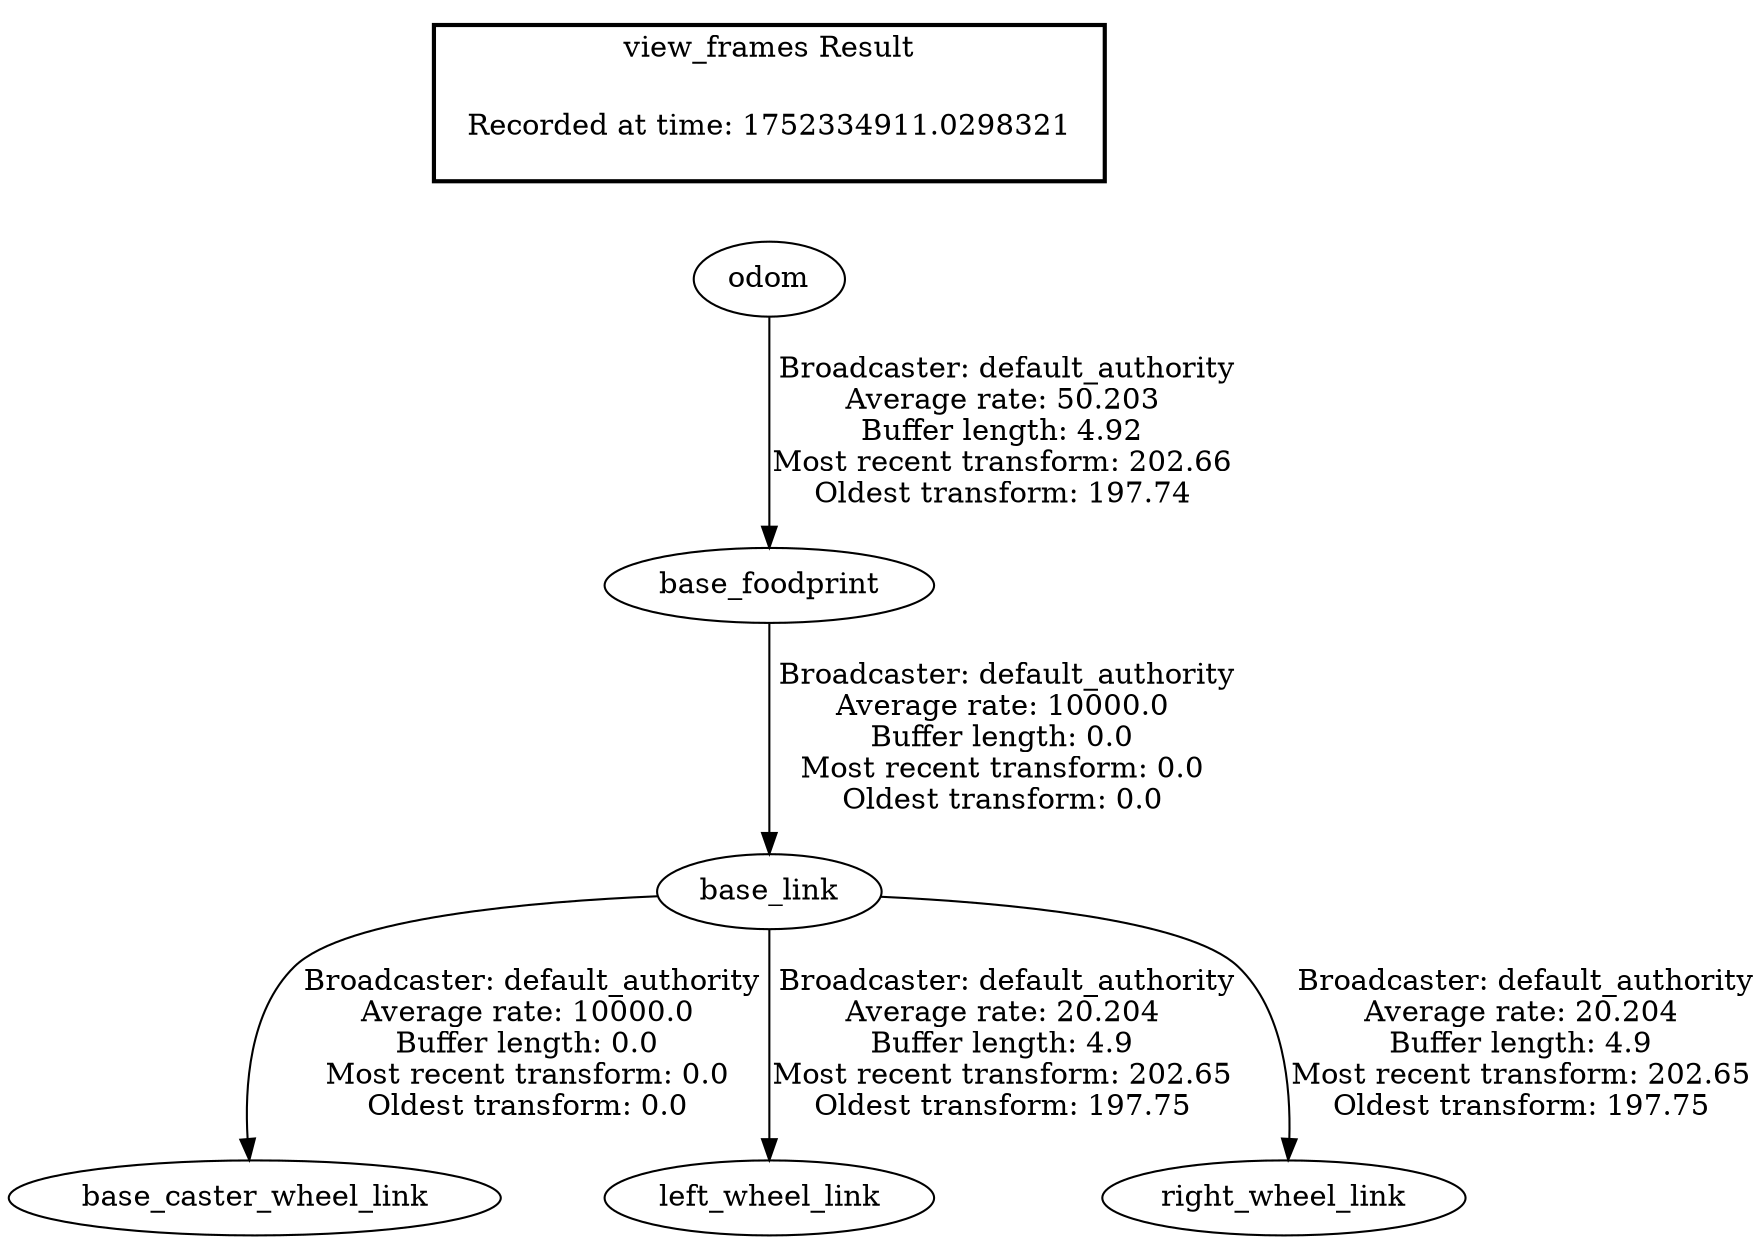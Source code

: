 digraph G {
"base_link" -> "base_caster_wheel_link"[label=" Broadcaster: default_authority\nAverage rate: 10000.0\nBuffer length: 0.0\nMost recent transform: 0.0\nOldest transform: 0.0\n"];
"base_foodprint" -> "base_link"[label=" Broadcaster: default_authority\nAverage rate: 10000.0\nBuffer length: 0.0\nMost recent transform: 0.0\nOldest transform: 0.0\n"];
"odom" -> "base_foodprint"[label=" Broadcaster: default_authority\nAverage rate: 50.203\nBuffer length: 4.92\nMost recent transform: 202.66\nOldest transform: 197.74\n"];
"base_link" -> "left_wheel_link"[label=" Broadcaster: default_authority\nAverage rate: 20.204\nBuffer length: 4.9\nMost recent transform: 202.65\nOldest transform: 197.75\n"];
"base_link" -> "right_wheel_link"[label=" Broadcaster: default_authority\nAverage rate: 20.204\nBuffer length: 4.9\nMost recent transform: 202.65\nOldest transform: 197.75\n"];
edge [style=invis];
 subgraph cluster_legend { style=bold; color=black; label ="view_frames Result";
"Recorded at time: 1752334911.0298321"[ shape=plaintext ] ;
}->"odom";
}